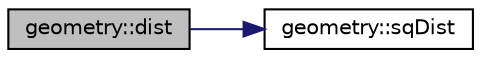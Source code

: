 digraph "geometry::dist"
{
 // LATEX_PDF_SIZE
  edge [fontname="Helvetica",fontsize="10",labelfontname="Helvetica",labelfontsize="10"];
  node [fontname="Helvetica",fontsize="10",shape=record];
  rankdir="LR";
  Node1 [label="geometry::dist",height=0.2,width=0.4,color="black", fillcolor="grey75", style="filled", fontcolor="black",tooltip=" "];
  Node1 -> Node2 [color="midnightblue",fontsize="10",style="solid",fontname="Helvetica"];
  Node2 [label="geometry::sqDist",height=0.2,width=0.4,color="black", fillcolor="white", style="filled",URL="$namespacegeometry.html#a478ae992edb02bc432e6d0420c40e336",tooltip=" "];
}
